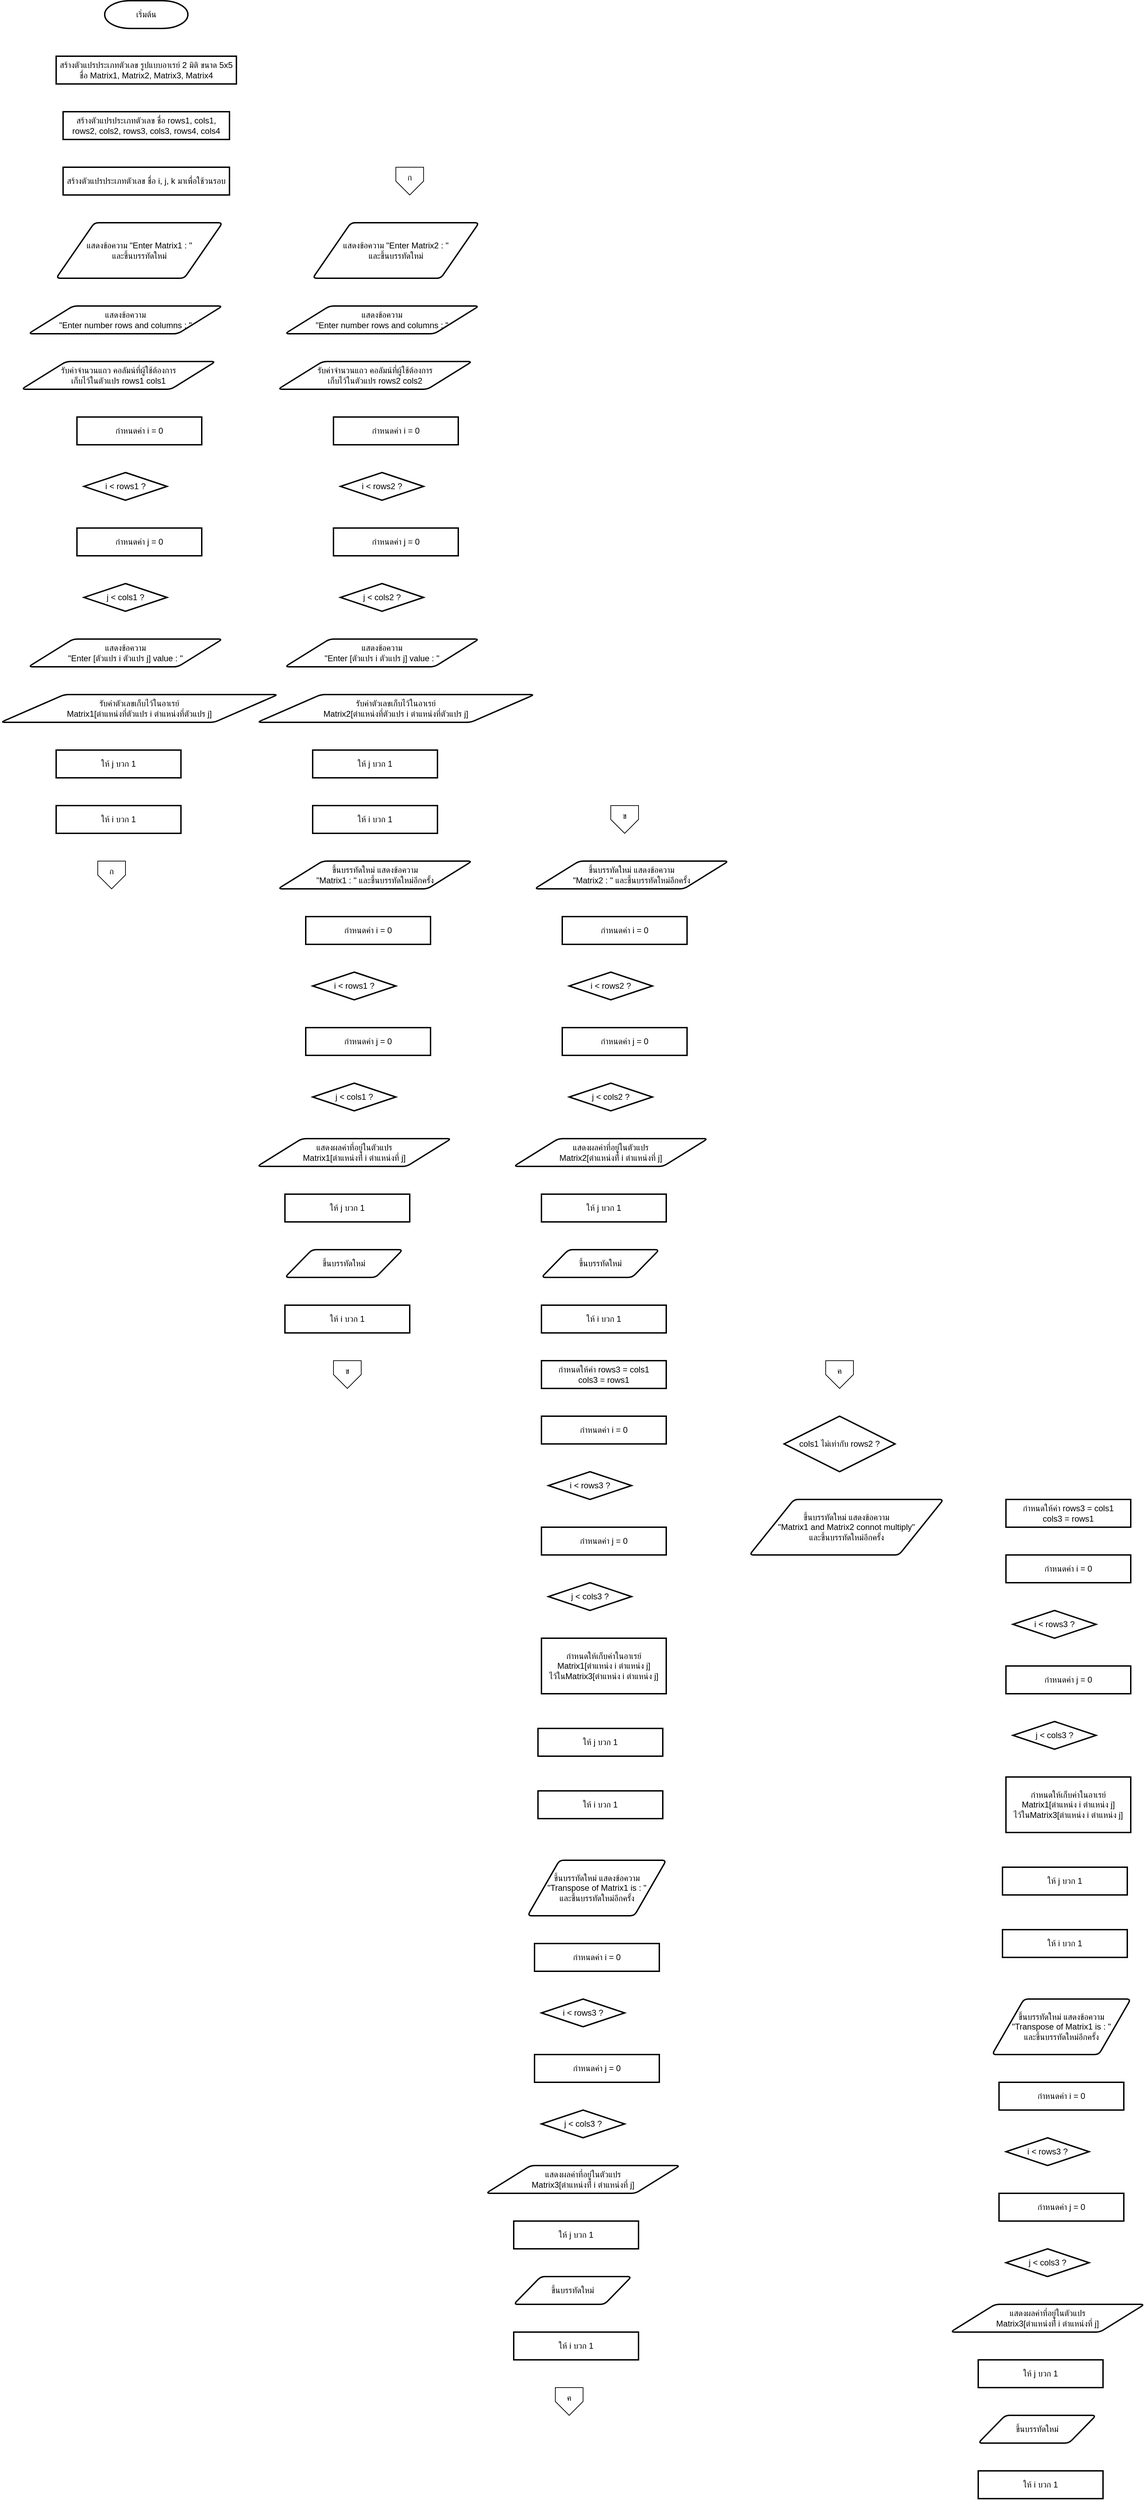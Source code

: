 <mxfile version="25.0.3">
  <diagram name="Page-1" id="VVBMkOrTxgWf7KlMhNJL">
    <mxGraphModel dx="1197" dy="468" grid="1" gridSize="10" guides="1" tooltips="1" connect="1" arrows="1" fold="1" page="1" pageScale="1" pageWidth="850" pageHeight="1100" math="0" shadow="0">
      <root>
        <mxCell id="0" />
        <mxCell id="1" parent="0" />
        <mxCell id="CFk_xsP78PV8OFuylaRM-1" value="เริ่มต้น" style="strokeWidth=2;html=1;shape=mxgraph.flowchart.terminator;whiteSpace=wrap;" vertex="1" parent="1">
          <mxGeometry x="190" y="40" width="120" height="40" as="geometry" />
        </mxCell>
        <mxCell id="CFk_xsP78PV8OFuylaRM-2" value="สร้างตัวแปรประเภทตัวเลข รูปแบบอาเรย์ 2 มิติ ขนาด 5x5 ชื่อ Matrix1, Matrix2, Matrix3, Matrix4" style="rounded=1;whiteSpace=wrap;html=1;absoluteArcSize=1;arcSize=0;strokeWidth=2;" vertex="1" parent="1">
          <mxGeometry x="120" y="120" width="260" height="40" as="geometry" />
        </mxCell>
        <mxCell id="CFk_xsP78PV8OFuylaRM-3" value="สร้างตัวแปรประเภทตัวเลข ชื่อ rows1, cols1, rows2, cols2, rows3, cols3, rows4, cols4" style="rounded=1;whiteSpace=wrap;html=1;absoluteArcSize=1;arcSize=0;strokeWidth=2;" vertex="1" parent="1">
          <mxGeometry x="130" y="200" width="240" height="40" as="geometry" />
        </mxCell>
        <mxCell id="CFk_xsP78PV8OFuylaRM-4" value="สร้างตัวแปรประเภทตัวเลข ชื่อ i, j, k มาเพื่อใช้วนรอบ" style="rounded=1;whiteSpace=wrap;html=1;absoluteArcSize=1;arcSize=0;strokeWidth=2;" vertex="1" parent="1">
          <mxGeometry x="130" y="280" width="240" height="40" as="geometry" />
        </mxCell>
        <mxCell id="CFk_xsP78PV8OFuylaRM-5" value="แสดงข้อความ &quot;Enter Matrix1 :&amp;nbsp;&quot;&lt;div&gt;และขึ้นบรรทัดใหม่&lt;/div&gt;" style="shape=parallelogram;html=1;strokeWidth=2;perimeter=parallelogramPerimeter;whiteSpace=wrap;rounded=1;arcSize=12;size=0.23;" vertex="1" parent="1">
          <mxGeometry x="120" y="360" width="240" height="80" as="geometry" />
        </mxCell>
        <mxCell id="CFk_xsP78PV8OFuylaRM-6" value="แสดงข้อความ&lt;div&gt;&quot;Enter number rows and columns :&amp;nbsp;&quot;&lt;br&gt;&lt;/div&gt;" style="shape=parallelogram;html=1;strokeWidth=2;perimeter=parallelogramPerimeter;whiteSpace=wrap;rounded=1;arcSize=12;size=0.23;" vertex="1" parent="1">
          <mxGeometry x="80" y="480" width="280" height="40" as="geometry" />
        </mxCell>
        <mxCell id="CFk_xsP78PV8OFuylaRM-7" value="&lt;div&gt;รับค่าจำนวนแถว คอลัมน์ที่ผู้ใช้ต้องการ&lt;/div&gt;&lt;div&gt;เก็บไว้ในตัวแปร rows1 cols1&lt;/div&gt;" style="shape=parallelogram;html=1;strokeWidth=2;perimeter=parallelogramPerimeter;whiteSpace=wrap;rounded=1;arcSize=12;size=0.23;" vertex="1" parent="1">
          <mxGeometry x="70" y="560" width="280" height="40" as="geometry" />
        </mxCell>
        <mxCell id="CFk_xsP78PV8OFuylaRM-8" value="i &amp;lt; rows1 ?" style="strokeWidth=2;html=1;shape=mxgraph.flowchart.decision;whiteSpace=wrap;" vertex="1" parent="1">
          <mxGeometry x="160" y="720" width="120" height="40" as="geometry" />
        </mxCell>
        <mxCell id="CFk_xsP78PV8OFuylaRM-9" value="กำหนดค่า i = 0" style="rounded=1;whiteSpace=wrap;html=1;absoluteArcSize=1;arcSize=0;strokeWidth=2;" vertex="1" parent="1">
          <mxGeometry x="150" y="640" width="180" height="40" as="geometry" />
        </mxCell>
        <mxCell id="CFk_xsP78PV8OFuylaRM-10" value="j &amp;lt; cols1 ?" style="strokeWidth=2;html=1;shape=mxgraph.flowchart.decision;whiteSpace=wrap;" vertex="1" parent="1">
          <mxGeometry x="160" y="880" width="120" height="40" as="geometry" />
        </mxCell>
        <mxCell id="CFk_xsP78PV8OFuylaRM-11" value="กำหนดค่า j = 0" style="rounded=1;whiteSpace=wrap;html=1;absoluteArcSize=1;arcSize=0;strokeWidth=2;" vertex="1" parent="1">
          <mxGeometry x="150" y="800" width="180" height="40" as="geometry" />
        </mxCell>
        <mxCell id="CFk_xsP78PV8OFuylaRM-12" value="&lt;div&gt;แสดงข้อความ&lt;/div&gt;&lt;div&gt;&quot;Enter [ตัวแปร i ตัวแปร j] value : &quot;&lt;/div&gt;" style="shape=parallelogram;html=1;strokeWidth=2;perimeter=parallelogramPerimeter;whiteSpace=wrap;rounded=1;arcSize=12;size=0.23;" vertex="1" parent="1">
          <mxGeometry x="80" y="960" width="280" height="40" as="geometry" />
        </mxCell>
        <mxCell id="CFk_xsP78PV8OFuylaRM-13" value="&lt;div&gt;รับค่าตัวเลขเก็บไว้ในอาเรย์&lt;/div&gt;&lt;div&gt;Matrix1[ตำแหน่งที่ตัวแปร i ตำแหน่งที่ตัวแปร j]&lt;/div&gt;" style="shape=parallelogram;html=1;strokeWidth=2;perimeter=parallelogramPerimeter;whiteSpace=wrap;rounded=1;arcSize=12;size=0.23;" vertex="1" parent="1">
          <mxGeometry x="40" y="1040" width="400" height="40" as="geometry" />
        </mxCell>
        <mxCell id="CFk_xsP78PV8OFuylaRM-14" value="ให้ j บวก 1" style="rounded=1;whiteSpace=wrap;html=1;absoluteArcSize=1;arcSize=0;strokeWidth=2;" vertex="1" parent="1">
          <mxGeometry x="120" y="1120" width="180" height="40" as="geometry" />
        </mxCell>
        <mxCell id="CFk_xsP78PV8OFuylaRM-15" value="ให้ i บวก 1" style="rounded=1;whiteSpace=wrap;html=1;absoluteArcSize=1;arcSize=0;strokeWidth=2;" vertex="1" parent="1">
          <mxGeometry x="120" y="1200" width="180" height="40" as="geometry" />
        </mxCell>
        <mxCell id="CFk_xsP78PV8OFuylaRM-22" value="แสดงข้อความ &quot;Enter Matrix2 :&amp;nbsp;&quot;&lt;div&gt;และขึ้นบรรทัดใหม่&lt;/div&gt;" style="shape=parallelogram;html=1;strokeWidth=2;perimeter=parallelogramPerimeter;whiteSpace=wrap;rounded=1;arcSize=12;size=0.23;" vertex="1" parent="1">
          <mxGeometry x="490" y="360" width="240" height="80" as="geometry" />
        </mxCell>
        <mxCell id="CFk_xsP78PV8OFuylaRM-23" value="แสดงข้อความ&lt;div&gt;&quot;Enter number rows and columns :&amp;nbsp;&quot;&lt;br&gt;&lt;/div&gt;" style="shape=parallelogram;html=1;strokeWidth=2;perimeter=parallelogramPerimeter;whiteSpace=wrap;rounded=1;arcSize=12;size=0.23;" vertex="1" parent="1">
          <mxGeometry x="450" y="480" width="280" height="40" as="geometry" />
        </mxCell>
        <mxCell id="CFk_xsP78PV8OFuylaRM-24" value="&lt;div&gt;รับค่าจำนวนแถว คอลัมน์ที่ผู้ใช้ต้องการ&lt;/div&gt;&lt;div&gt;เก็บไว้ในตัวแปร rows2 cols2&lt;/div&gt;" style="shape=parallelogram;html=1;strokeWidth=2;perimeter=parallelogramPerimeter;whiteSpace=wrap;rounded=1;arcSize=12;size=0.23;" vertex="1" parent="1">
          <mxGeometry x="440" y="560" width="280" height="40" as="geometry" />
        </mxCell>
        <mxCell id="CFk_xsP78PV8OFuylaRM-25" value="i &amp;lt; rows2 ?" style="strokeWidth=2;html=1;shape=mxgraph.flowchart.decision;whiteSpace=wrap;" vertex="1" parent="1">
          <mxGeometry x="530" y="720" width="120" height="40" as="geometry" />
        </mxCell>
        <mxCell id="CFk_xsP78PV8OFuylaRM-26" value="กำหนดค่า i = 0" style="rounded=1;whiteSpace=wrap;html=1;absoluteArcSize=1;arcSize=0;strokeWidth=2;" vertex="1" parent="1">
          <mxGeometry x="520" y="640" width="180" height="40" as="geometry" />
        </mxCell>
        <mxCell id="CFk_xsP78PV8OFuylaRM-27" value="j &amp;lt; cols2 ?" style="strokeWidth=2;html=1;shape=mxgraph.flowchart.decision;whiteSpace=wrap;" vertex="1" parent="1">
          <mxGeometry x="530" y="880" width="120" height="40" as="geometry" />
        </mxCell>
        <mxCell id="CFk_xsP78PV8OFuylaRM-28" value="กำหนดค่า j = 0" style="rounded=1;whiteSpace=wrap;html=1;absoluteArcSize=1;arcSize=0;strokeWidth=2;" vertex="1" parent="1">
          <mxGeometry x="520" y="800" width="180" height="40" as="geometry" />
        </mxCell>
        <mxCell id="CFk_xsP78PV8OFuylaRM-29" value="&lt;div&gt;แสดงข้อความ&lt;/div&gt;&lt;div&gt;&quot;Enter [ตัวแปร i ตัวแปร j] value : &quot;&lt;/div&gt;" style="shape=parallelogram;html=1;strokeWidth=2;perimeter=parallelogramPerimeter;whiteSpace=wrap;rounded=1;arcSize=12;size=0.23;" vertex="1" parent="1">
          <mxGeometry x="450" y="960" width="280" height="40" as="geometry" />
        </mxCell>
        <mxCell id="CFk_xsP78PV8OFuylaRM-30" value="&lt;div&gt;รับค่าตัวเลขเก็บไว้ในอาเรย์&lt;/div&gt;&lt;div&gt;Matrix2[ตำแหน่งที่ตัวแปร i ตำแหน่งที่ตัวแปร j]&lt;/div&gt;" style="shape=parallelogram;html=1;strokeWidth=2;perimeter=parallelogramPerimeter;whiteSpace=wrap;rounded=1;arcSize=12;size=0.23;" vertex="1" parent="1">
          <mxGeometry x="410" y="1040" width="400" height="40" as="geometry" />
        </mxCell>
        <mxCell id="CFk_xsP78PV8OFuylaRM-31" value="ให้ j บวก 1" style="rounded=1;whiteSpace=wrap;html=1;absoluteArcSize=1;arcSize=0;strokeWidth=2;" vertex="1" parent="1">
          <mxGeometry x="490" y="1120" width="180" height="40" as="geometry" />
        </mxCell>
        <mxCell id="CFk_xsP78PV8OFuylaRM-32" value="ให้ i บวก 1" style="rounded=1;whiteSpace=wrap;html=1;absoluteArcSize=1;arcSize=0;strokeWidth=2;" vertex="1" parent="1">
          <mxGeometry x="490" y="1200" width="180" height="40" as="geometry" />
        </mxCell>
        <mxCell id="CFk_xsP78PV8OFuylaRM-33" value="" style="group" vertex="1" connectable="0" parent="1">
          <mxGeometry x="600" y="280" width="60" height="40" as="geometry" />
        </mxCell>
        <mxCell id="CFk_xsP78PV8OFuylaRM-20" value="" style="verticalLabelPosition=bottom;verticalAlign=top;html=1;shape=offPageConnector;rounded=0;size=0.5;" vertex="1" parent="CFk_xsP78PV8OFuylaRM-33">
          <mxGeometry x="10" width="40" height="40" as="geometry" />
        </mxCell>
        <mxCell id="CFk_xsP78PV8OFuylaRM-21" value="ก" style="text;strokeColor=none;align=center;fillColor=none;html=1;verticalAlign=middle;whiteSpace=wrap;rounded=0;" vertex="1" parent="CFk_xsP78PV8OFuylaRM-33">
          <mxGeometry width="60" height="30" as="geometry" />
        </mxCell>
        <mxCell id="CFk_xsP78PV8OFuylaRM-34" value="" style="group" vertex="1" connectable="0" parent="1">
          <mxGeometry x="170" y="1280" width="60" height="40" as="geometry" />
        </mxCell>
        <mxCell id="CFk_xsP78PV8OFuylaRM-16" value="" style="verticalLabelPosition=bottom;verticalAlign=top;html=1;shape=offPageConnector;rounded=0;size=0.5;" vertex="1" parent="CFk_xsP78PV8OFuylaRM-34">
          <mxGeometry x="10" width="40" height="40" as="geometry" />
        </mxCell>
        <mxCell id="CFk_xsP78PV8OFuylaRM-19" value="ก" style="text;strokeColor=none;align=center;fillColor=none;html=1;verticalAlign=middle;whiteSpace=wrap;rounded=0;" vertex="1" parent="CFk_xsP78PV8OFuylaRM-34">
          <mxGeometry width="60" height="30" as="geometry" />
        </mxCell>
        <mxCell id="CFk_xsP78PV8OFuylaRM-35" value="&lt;div&gt;ขึ้นบรรทัดใหม่ แสดงข้อความ&lt;/div&gt;&lt;div&gt;&quot;Matrix1 :&amp;nbsp;&quot; และขึ้นบรรทัดใหม่อีกครั้ง&lt;/div&gt;" style="shape=parallelogram;html=1;strokeWidth=2;perimeter=parallelogramPerimeter;whiteSpace=wrap;rounded=1;arcSize=12;size=0.23;" vertex="1" parent="1">
          <mxGeometry x="440" y="1280" width="280" height="40" as="geometry" />
        </mxCell>
        <mxCell id="CFk_xsP78PV8OFuylaRM-36" value="i &amp;lt; rows1 ?" style="strokeWidth=2;html=1;shape=mxgraph.flowchart.decision;whiteSpace=wrap;" vertex="1" parent="1">
          <mxGeometry x="490" y="1440" width="120" height="40" as="geometry" />
        </mxCell>
        <mxCell id="CFk_xsP78PV8OFuylaRM-37" value="กำหนดค่า i = 0" style="rounded=1;whiteSpace=wrap;html=1;absoluteArcSize=1;arcSize=0;strokeWidth=2;" vertex="1" parent="1">
          <mxGeometry x="480" y="1360" width="180" height="40" as="geometry" />
        </mxCell>
        <mxCell id="CFk_xsP78PV8OFuylaRM-38" value="j &amp;lt; cols1 ?" style="strokeWidth=2;html=1;shape=mxgraph.flowchart.decision;whiteSpace=wrap;" vertex="1" parent="1">
          <mxGeometry x="490" y="1600" width="120" height="40" as="geometry" />
        </mxCell>
        <mxCell id="CFk_xsP78PV8OFuylaRM-39" value="กำหนดค่า j = 0" style="rounded=1;whiteSpace=wrap;html=1;absoluteArcSize=1;arcSize=0;strokeWidth=2;" vertex="1" parent="1">
          <mxGeometry x="480" y="1520" width="180" height="40" as="geometry" />
        </mxCell>
        <mxCell id="CFk_xsP78PV8OFuylaRM-40" value="&lt;div&gt;แสดงผลค่าที่อยู่ในตัวแปร&lt;/div&gt;&lt;div&gt;Matrix1[ตำแหน่งที่่ i ตำแหน่งที่ j]&lt;br&gt;&lt;/div&gt;" style="shape=parallelogram;html=1;strokeWidth=2;perimeter=parallelogramPerimeter;whiteSpace=wrap;rounded=1;arcSize=12;size=0.23;" vertex="1" parent="1">
          <mxGeometry x="410" y="1680" width="280" height="40" as="geometry" />
        </mxCell>
        <mxCell id="CFk_xsP78PV8OFuylaRM-42" value="ให้ j บวก 1" style="rounded=1;whiteSpace=wrap;html=1;absoluteArcSize=1;arcSize=0;strokeWidth=2;" vertex="1" parent="1">
          <mxGeometry x="450" y="1760" width="180" height="40" as="geometry" />
        </mxCell>
        <mxCell id="CFk_xsP78PV8OFuylaRM-43" value="ให้ i บวก 1" style="rounded=1;whiteSpace=wrap;html=1;absoluteArcSize=1;arcSize=0;strokeWidth=2;" vertex="1" parent="1">
          <mxGeometry x="450" y="1920" width="180" height="40" as="geometry" />
        </mxCell>
        <mxCell id="CFk_xsP78PV8OFuylaRM-44" value="&lt;div&gt;ขึ้นบรรทัดใหม่&lt;/div&gt;" style="shape=parallelogram;html=1;strokeWidth=2;perimeter=parallelogramPerimeter;whiteSpace=wrap;rounded=1;arcSize=12;size=0.23;" vertex="1" parent="1">
          <mxGeometry x="450" y="1840" width="170" height="40" as="geometry" />
        </mxCell>
        <mxCell id="CFk_xsP78PV8OFuylaRM-45" value="" style="group" vertex="1" connectable="0" parent="1">
          <mxGeometry x="510" y="2000" width="60" height="40" as="geometry" />
        </mxCell>
        <mxCell id="CFk_xsP78PV8OFuylaRM-46" value="" style="verticalLabelPosition=bottom;verticalAlign=top;html=1;shape=offPageConnector;rounded=0;size=0.5;" vertex="1" parent="CFk_xsP78PV8OFuylaRM-45">
          <mxGeometry x="10" width="40" height="40" as="geometry" />
        </mxCell>
        <mxCell id="CFk_xsP78PV8OFuylaRM-47" value="ข" style="text;strokeColor=none;align=center;fillColor=none;html=1;verticalAlign=middle;whiteSpace=wrap;rounded=0;" vertex="1" parent="CFk_xsP78PV8OFuylaRM-45">
          <mxGeometry width="60" height="30" as="geometry" />
        </mxCell>
        <mxCell id="CFk_xsP78PV8OFuylaRM-48" value="" style="group" vertex="1" connectable="0" parent="1">
          <mxGeometry x="910" y="1200" width="60" height="40" as="geometry" />
        </mxCell>
        <mxCell id="CFk_xsP78PV8OFuylaRM-49" value="" style="verticalLabelPosition=bottom;verticalAlign=top;html=1;shape=offPageConnector;rounded=0;size=0.5;" vertex="1" parent="CFk_xsP78PV8OFuylaRM-48">
          <mxGeometry x="10" width="40" height="40" as="geometry" />
        </mxCell>
        <mxCell id="CFk_xsP78PV8OFuylaRM-50" value="ข" style="text;strokeColor=none;align=center;fillColor=none;html=1;verticalAlign=middle;whiteSpace=wrap;rounded=0;" vertex="1" parent="CFk_xsP78PV8OFuylaRM-48">
          <mxGeometry width="60" height="30" as="geometry" />
        </mxCell>
        <mxCell id="CFk_xsP78PV8OFuylaRM-51" value="&lt;div&gt;ขึ้นบรรทัดใหม่ แสดงข้อความ&lt;/div&gt;&lt;div&gt;&quot;Matrix2 :&amp;nbsp;&quot; และขึ้นบรรทัดใหม่อีกครั้ง&lt;/div&gt;" style="shape=parallelogram;html=1;strokeWidth=2;perimeter=parallelogramPerimeter;whiteSpace=wrap;rounded=1;arcSize=12;size=0.23;" vertex="1" parent="1">
          <mxGeometry x="810" y="1280" width="280" height="40" as="geometry" />
        </mxCell>
        <mxCell id="CFk_xsP78PV8OFuylaRM-52" value="i &amp;lt; rows2 ?" style="strokeWidth=2;html=1;shape=mxgraph.flowchart.decision;whiteSpace=wrap;" vertex="1" parent="1">
          <mxGeometry x="860" y="1440" width="120" height="40" as="geometry" />
        </mxCell>
        <mxCell id="CFk_xsP78PV8OFuylaRM-53" value="กำหนดค่า i = 0" style="rounded=1;whiteSpace=wrap;html=1;absoluteArcSize=1;arcSize=0;strokeWidth=2;" vertex="1" parent="1">
          <mxGeometry x="850" y="1360" width="180" height="40" as="geometry" />
        </mxCell>
        <mxCell id="CFk_xsP78PV8OFuylaRM-54" value="j &amp;lt; cols2 ?" style="strokeWidth=2;html=1;shape=mxgraph.flowchart.decision;whiteSpace=wrap;" vertex="1" parent="1">
          <mxGeometry x="860" y="1600" width="120" height="40" as="geometry" />
        </mxCell>
        <mxCell id="CFk_xsP78PV8OFuylaRM-55" value="กำหนดค่า j = 0" style="rounded=1;whiteSpace=wrap;html=1;absoluteArcSize=1;arcSize=0;strokeWidth=2;" vertex="1" parent="1">
          <mxGeometry x="850" y="1520" width="180" height="40" as="geometry" />
        </mxCell>
        <mxCell id="CFk_xsP78PV8OFuylaRM-56" value="&lt;div&gt;แสดงผลค่าที่อยู่ในตัวแปร&lt;/div&gt;&lt;div&gt;Matrix2[ตำแหน่งที่่ i ตำแหน่งที่ j]&lt;br&gt;&lt;/div&gt;" style="shape=parallelogram;html=1;strokeWidth=2;perimeter=parallelogramPerimeter;whiteSpace=wrap;rounded=1;arcSize=12;size=0.23;" vertex="1" parent="1">
          <mxGeometry x="780" y="1680" width="280" height="40" as="geometry" />
        </mxCell>
        <mxCell id="CFk_xsP78PV8OFuylaRM-57" value="ให้ j บวก 1" style="rounded=1;whiteSpace=wrap;html=1;absoluteArcSize=1;arcSize=0;strokeWidth=2;" vertex="1" parent="1">
          <mxGeometry x="820" y="1760" width="180" height="40" as="geometry" />
        </mxCell>
        <mxCell id="CFk_xsP78PV8OFuylaRM-58" value="ให้ i บวก 1" style="rounded=1;whiteSpace=wrap;html=1;absoluteArcSize=1;arcSize=0;strokeWidth=2;" vertex="1" parent="1">
          <mxGeometry x="820" y="1920" width="180" height="40" as="geometry" />
        </mxCell>
        <mxCell id="CFk_xsP78PV8OFuylaRM-59" value="&lt;div&gt;ขึ้นบรรทัดใหม่&lt;/div&gt;" style="shape=parallelogram;html=1;strokeWidth=2;perimeter=parallelogramPerimeter;whiteSpace=wrap;rounded=1;arcSize=12;size=0.23;" vertex="1" parent="1">
          <mxGeometry x="820" y="1840" width="170" height="40" as="geometry" />
        </mxCell>
        <mxCell id="CFk_xsP78PV8OFuylaRM-60" value="กำหนดให้ค่า rows3 = cols1&lt;div&gt;cols3 = rows1&lt;/div&gt;" style="rounded=1;whiteSpace=wrap;html=1;absoluteArcSize=1;arcSize=0;strokeWidth=2;" vertex="1" parent="1">
          <mxGeometry x="820" y="2000" width="180" height="40" as="geometry" />
        </mxCell>
        <mxCell id="CFk_xsP78PV8OFuylaRM-61" value="i &amp;lt; rows3 ?" style="strokeWidth=2;html=1;shape=mxgraph.flowchart.decision;whiteSpace=wrap;" vertex="1" parent="1">
          <mxGeometry x="830" y="2160" width="120" height="40" as="geometry" />
        </mxCell>
        <mxCell id="CFk_xsP78PV8OFuylaRM-62" value="กำหนดค่า i = 0" style="rounded=1;whiteSpace=wrap;html=1;absoluteArcSize=1;arcSize=0;strokeWidth=2;" vertex="1" parent="1">
          <mxGeometry x="820" y="2080" width="180" height="40" as="geometry" />
        </mxCell>
        <mxCell id="CFk_xsP78PV8OFuylaRM-63" value="j &amp;lt; cols3 ?" style="strokeWidth=2;html=1;shape=mxgraph.flowchart.decision;whiteSpace=wrap;" vertex="1" parent="1">
          <mxGeometry x="830" y="2320" width="120" height="40" as="geometry" />
        </mxCell>
        <mxCell id="CFk_xsP78PV8OFuylaRM-64" value="กำหนดค่า j = 0" style="rounded=1;whiteSpace=wrap;html=1;absoluteArcSize=1;arcSize=0;strokeWidth=2;" vertex="1" parent="1">
          <mxGeometry x="820" y="2240" width="180" height="40" as="geometry" />
        </mxCell>
        <mxCell id="CFk_xsP78PV8OFuylaRM-66" value="ให้ j บวก 1" style="rounded=1;whiteSpace=wrap;html=1;absoluteArcSize=1;arcSize=0;strokeWidth=2;" vertex="1" parent="1">
          <mxGeometry x="815" y="2530" width="180" height="40" as="geometry" />
        </mxCell>
        <mxCell id="CFk_xsP78PV8OFuylaRM-67" value="ให้ i บวก 1" style="rounded=1;whiteSpace=wrap;html=1;absoluteArcSize=1;arcSize=0;strokeWidth=2;" vertex="1" parent="1">
          <mxGeometry x="815" y="2620" width="180" height="40" as="geometry" />
        </mxCell>
        <mxCell id="CFk_xsP78PV8OFuylaRM-69" value="กำหนดให้เก็บค่าในอาเรย์&lt;div&gt;Matrix1[ตำแหน่ง i ตำแหน่ง j]&lt;br&gt;&lt;div&gt;ไว้ในMatrix3[ตำแหน่ง i ตำแหน่ง j]&lt;/div&gt;&lt;/div&gt;" style="rounded=1;whiteSpace=wrap;html=1;absoluteArcSize=1;arcSize=0;strokeWidth=2;" vertex="1" parent="1">
          <mxGeometry x="820" y="2400" width="180" height="80" as="geometry" />
        </mxCell>
        <mxCell id="CFk_xsP78PV8OFuylaRM-71" value="&lt;div&gt;ขึ้นบรรทัดใหม่ แสดงข้อความ&lt;/div&gt;&lt;div&gt;&quot;Transpose of Matrix1 is :&amp;nbsp;&quot;&lt;/div&gt;&lt;div&gt;และขึ้นบรรทัดใหม่อีกครั้ง&lt;/div&gt;" style="shape=parallelogram;html=1;strokeWidth=2;perimeter=parallelogramPerimeter;whiteSpace=wrap;rounded=1;arcSize=12;size=0.23;" vertex="1" parent="1">
          <mxGeometry x="800" y="2720" width="200" height="80" as="geometry" />
        </mxCell>
        <mxCell id="CFk_xsP78PV8OFuylaRM-72" value="i &amp;lt; rows3 ?" style="strokeWidth=2;html=1;shape=mxgraph.flowchart.decision;whiteSpace=wrap;" vertex="1" parent="1">
          <mxGeometry x="820" y="2920" width="120" height="40" as="geometry" />
        </mxCell>
        <mxCell id="CFk_xsP78PV8OFuylaRM-73" value="กำหนดค่า i = 0" style="rounded=1;whiteSpace=wrap;html=1;absoluteArcSize=1;arcSize=0;strokeWidth=2;" vertex="1" parent="1">
          <mxGeometry x="810" y="2840" width="180" height="40" as="geometry" />
        </mxCell>
        <mxCell id="CFk_xsP78PV8OFuylaRM-74" value="j &amp;lt; cols3 ?" style="strokeWidth=2;html=1;shape=mxgraph.flowchart.decision;whiteSpace=wrap;" vertex="1" parent="1">
          <mxGeometry x="820" y="3080" width="120" height="40" as="geometry" />
        </mxCell>
        <mxCell id="CFk_xsP78PV8OFuylaRM-75" value="กำหนดค่า j = 0" style="rounded=1;whiteSpace=wrap;html=1;absoluteArcSize=1;arcSize=0;strokeWidth=2;" vertex="1" parent="1">
          <mxGeometry x="810" y="3000" width="180" height="40" as="geometry" />
        </mxCell>
        <mxCell id="CFk_xsP78PV8OFuylaRM-76" value="&lt;div&gt;แสดงผลค่าที่อยู่ในตัวแปร&lt;/div&gt;&lt;div&gt;Matrix3[ตำแหน่งที่่ i ตำแหน่งที่ j]&lt;br&gt;&lt;/div&gt;" style="shape=parallelogram;html=1;strokeWidth=2;perimeter=parallelogramPerimeter;whiteSpace=wrap;rounded=1;arcSize=12;size=0.23;" vertex="1" parent="1">
          <mxGeometry x="740" y="3160" width="280" height="40" as="geometry" />
        </mxCell>
        <mxCell id="CFk_xsP78PV8OFuylaRM-77" value="ให้ j บวก 1" style="rounded=1;whiteSpace=wrap;html=1;absoluteArcSize=1;arcSize=0;strokeWidth=2;" vertex="1" parent="1">
          <mxGeometry x="780" y="3240" width="180" height="40" as="geometry" />
        </mxCell>
        <mxCell id="CFk_xsP78PV8OFuylaRM-78" value="ให้ i บวก 1" style="rounded=1;whiteSpace=wrap;html=1;absoluteArcSize=1;arcSize=0;strokeWidth=2;" vertex="1" parent="1">
          <mxGeometry x="780" y="3400" width="180" height="40" as="geometry" />
        </mxCell>
        <mxCell id="CFk_xsP78PV8OFuylaRM-79" value="&lt;div&gt;ขึ้นบรรทัดใหม่&lt;/div&gt;" style="shape=parallelogram;html=1;strokeWidth=2;perimeter=parallelogramPerimeter;whiteSpace=wrap;rounded=1;arcSize=12;size=0.23;" vertex="1" parent="1">
          <mxGeometry x="780" y="3320" width="170" height="40" as="geometry" />
        </mxCell>
        <mxCell id="CFk_xsP78PV8OFuylaRM-83" value="" style="group" vertex="1" connectable="0" parent="1">
          <mxGeometry x="830" y="3480" width="60" height="40" as="geometry" />
        </mxCell>
        <mxCell id="CFk_xsP78PV8OFuylaRM-84" value="" style="verticalLabelPosition=bottom;verticalAlign=top;html=1;shape=offPageConnector;rounded=0;size=0.5;" vertex="1" parent="CFk_xsP78PV8OFuylaRM-83">
          <mxGeometry x="10" width="40" height="40" as="geometry" />
        </mxCell>
        <mxCell id="CFk_xsP78PV8OFuylaRM-85" value="ค" style="text;strokeColor=none;align=center;fillColor=none;html=1;verticalAlign=middle;whiteSpace=wrap;rounded=0;" vertex="1" parent="CFk_xsP78PV8OFuylaRM-83">
          <mxGeometry width="60" height="30" as="geometry" />
        </mxCell>
        <mxCell id="CFk_xsP78PV8OFuylaRM-86" value="" style="group" vertex="1" connectable="0" parent="1">
          <mxGeometry x="1220" y="2000" width="60" height="40" as="geometry" />
        </mxCell>
        <mxCell id="CFk_xsP78PV8OFuylaRM-87" value="" style="verticalLabelPosition=bottom;verticalAlign=top;html=1;shape=offPageConnector;rounded=0;size=0.5;" vertex="1" parent="CFk_xsP78PV8OFuylaRM-86">
          <mxGeometry x="10" width="40" height="40" as="geometry" />
        </mxCell>
        <mxCell id="CFk_xsP78PV8OFuylaRM-88" value="ค" style="text;strokeColor=none;align=center;fillColor=none;html=1;verticalAlign=middle;whiteSpace=wrap;rounded=0;" vertex="1" parent="CFk_xsP78PV8OFuylaRM-86">
          <mxGeometry width="60" height="30" as="geometry" />
        </mxCell>
        <mxCell id="CFk_xsP78PV8OFuylaRM-89" value="cols1 ไม่เท่ากับ rows2 ?" style="strokeWidth=2;html=1;shape=mxgraph.flowchart.decision;whiteSpace=wrap;" vertex="1" parent="1">
          <mxGeometry x="1170" y="2080" width="160" height="80" as="geometry" />
        </mxCell>
        <mxCell id="CFk_xsP78PV8OFuylaRM-90" value="&lt;div&gt;ขึ้นบรรทัดใหม่ แสดงข้อความ&lt;/div&gt;&lt;div&gt;&quot;Matrix1 and Matrix2 connot multiply&quot;&lt;/div&gt;&lt;div&gt;และขึ้นบรรทัดใหม่อีกครั้ง&lt;/div&gt;" style="shape=parallelogram;html=1;strokeWidth=2;perimeter=parallelogramPerimeter;whiteSpace=wrap;rounded=1;arcSize=12;size=0.23;" vertex="1" parent="1">
          <mxGeometry x="1120" y="2200" width="280" height="80" as="geometry" />
        </mxCell>
        <mxCell id="CFk_xsP78PV8OFuylaRM-91" value="กำหนดให้ค่า rows3 = cols1&lt;div&gt;cols3 = rows1&lt;/div&gt;" style="rounded=1;whiteSpace=wrap;html=1;absoluteArcSize=1;arcSize=0;strokeWidth=2;" vertex="1" parent="1">
          <mxGeometry x="1490" y="2200" width="180" height="40" as="geometry" />
        </mxCell>
        <mxCell id="CFk_xsP78PV8OFuylaRM-92" value="i &amp;lt; rows3 ?" style="strokeWidth=2;html=1;shape=mxgraph.flowchart.decision;whiteSpace=wrap;" vertex="1" parent="1">
          <mxGeometry x="1500" y="2360" width="120" height="40" as="geometry" />
        </mxCell>
        <mxCell id="CFk_xsP78PV8OFuylaRM-93" value="กำหนดค่า i = 0" style="rounded=1;whiteSpace=wrap;html=1;absoluteArcSize=1;arcSize=0;strokeWidth=2;" vertex="1" parent="1">
          <mxGeometry x="1490" y="2280" width="180" height="40" as="geometry" />
        </mxCell>
        <mxCell id="CFk_xsP78PV8OFuylaRM-94" value="j &amp;lt; cols3 ?" style="strokeWidth=2;html=1;shape=mxgraph.flowchart.decision;whiteSpace=wrap;" vertex="1" parent="1">
          <mxGeometry x="1500" y="2520" width="120" height="40" as="geometry" />
        </mxCell>
        <mxCell id="CFk_xsP78PV8OFuylaRM-95" value="กำหนดค่า j = 0" style="rounded=1;whiteSpace=wrap;html=1;absoluteArcSize=1;arcSize=0;strokeWidth=2;" vertex="1" parent="1">
          <mxGeometry x="1490" y="2440" width="180" height="40" as="geometry" />
        </mxCell>
        <mxCell id="CFk_xsP78PV8OFuylaRM-96" value="ให้ j บวก 1" style="rounded=1;whiteSpace=wrap;html=1;absoluteArcSize=1;arcSize=0;strokeWidth=2;" vertex="1" parent="1">
          <mxGeometry x="1485" y="2730" width="180" height="40" as="geometry" />
        </mxCell>
        <mxCell id="CFk_xsP78PV8OFuylaRM-97" value="ให้ i บวก 1" style="rounded=1;whiteSpace=wrap;html=1;absoluteArcSize=1;arcSize=0;strokeWidth=2;" vertex="1" parent="1">
          <mxGeometry x="1485" y="2820" width="180" height="40" as="geometry" />
        </mxCell>
        <mxCell id="CFk_xsP78PV8OFuylaRM-98" value="กำหนดให้เก็บค่าในอาเรย์&lt;div&gt;Matrix1[ตำแหน่ง i ตำแหน่ง j]&lt;br&gt;&lt;div&gt;ไว้ในMatrix3[ตำแหน่ง i ตำแหน่ง j]&lt;/div&gt;&lt;/div&gt;" style="rounded=1;whiteSpace=wrap;html=1;absoluteArcSize=1;arcSize=0;strokeWidth=2;" vertex="1" parent="1">
          <mxGeometry x="1490" y="2600" width="180" height="80" as="geometry" />
        </mxCell>
        <mxCell id="CFk_xsP78PV8OFuylaRM-99" value="&lt;div&gt;ขึ้นบรรทัดใหม่ แสดงข้อความ&lt;/div&gt;&lt;div&gt;&quot;Transpose of Matrix1 is :&amp;nbsp;&quot;&lt;/div&gt;&lt;div&gt;และขึ้นบรรทัดใหม่อีกครั้ง&lt;/div&gt;" style="shape=parallelogram;html=1;strokeWidth=2;perimeter=parallelogramPerimeter;whiteSpace=wrap;rounded=1;arcSize=12;size=0.23;" vertex="1" parent="1">
          <mxGeometry x="1470" y="2920" width="200" height="80" as="geometry" />
        </mxCell>
        <mxCell id="CFk_xsP78PV8OFuylaRM-100" value="i &amp;lt; rows3 ?" style="strokeWidth=2;html=1;shape=mxgraph.flowchart.decision;whiteSpace=wrap;" vertex="1" parent="1">
          <mxGeometry x="1490" y="3120" width="120" height="40" as="geometry" />
        </mxCell>
        <mxCell id="CFk_xsP78PV8OFuylaRM-101" value="กำหนดค่า i = 0" style="rounded=1;whiteSpace=wrap;html=1;absoluteArcSize=1;arcSize=0;strokeWidth=2;" vertex="1" parent="1">
          <mxGeometry x="1480" y="3040" width="180" height="40" as="geometry" />
        </mxCell>
        <mxCell id="CFk_xsP78PV8OFuylaRM-102" value="j &amp;lt; cols3 ?" style="strokeWidth=2;html=1;shape=mxgraph.flowchart.decision;whiteSpace=wrap;" vertex="1" parent="1">
          <mxGeometry x="1490" y="3280" width="120" height="40" as="geometry" />
        </mxCell>
        <mxCell id="CFk_xsP78PV8OFuylaRM-103" value="กำหนดค่า j = 0" style="rounded=1;whiteSpace=wrap;html=1;absoluteArcSize=1;arcSize=0;strokeWidth=2;" vertex="1" parent="1">
          <mxGeometry x="1480" y="3200" width="180" height="40" as="geometry" />
        </mxCell>
        <mxCell id="CFk_xsP78PV8OFuylaRM-104" value="&lt;div&gt;แสดงผลค่าที่อยู่ในตัวแปร&lt;/div&gt;&lt;div&gt;Matrix3[ตำแหน่งที่่ i ตำแหน่งที่ j]&lt;br&gt;&lt;/div&gt;" style="shape=parallelogram;html=1;strokeWidth=2;perimeter=parallelogramPerimeter;whiteSpace=wrap;rounded=1;arcSize=12;size=0.23;" vertex="1" parent="1">
          <mxGeometry x="1410" y="3360" width="280" height="40" as="geometry" />
        </mxCell>
        <mxCell id="CFk_xsP78PV8OFuylaRM-105" value="ให้ j บวก 1" style="rounded=1;whiteSpace=wrap;html=1;absoluteArcSize=1;arcSize=0;strokeWidth=2;" vertex="1" parent="1">
          <mxGeometry x="1450" y="3440" width="180" height="40" as="geometry" />
        </mxCell>
        <mxCell id="CFk_xsP78PV8OFuylaRM-106" value="ให้ i บวก 1" style="rounded=1;whiteSpace=wrap;html=1;absoluteArcSize=1;arcSize=0;strokeWidth=2;" vertex="1" parent="1">
          <mxGeometry x="1450" y="3600" width="180" height="40" as="geometry" />
        </mxCell>
        <mxCell id="CFk_xsP78PV8OFuylaRM-107" value="&lt;div&gt;ขึ้นบรรทัดใหม่&lt;/div&gt;" style="shape=parallelogram;html=1;strokeWidth=2;perimeter=parallelogramPerimeter;whiteSpace=wrap;rounded=1;arcSize=12;size=0.23;" vertex="1" parent="1">
          <mxGeometry x="1450" y="3520" width="170" height="40" as="geometry" />
        </mxCell>
      </root>
    </mxGraphModel>
  </diagram>
</mxfile>
